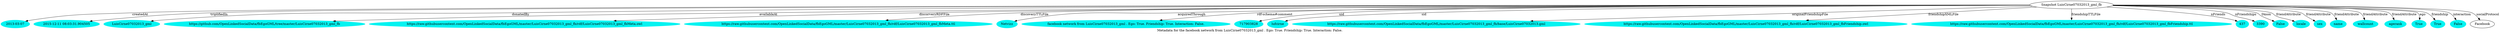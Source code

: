 digraph  {
	graph [label="Metadata for the facebook network from LuisCirne07032013_gml . Ego: True. Friendship: True. Interaction: False."];
	node [label="\N"];
	237	 [color="#02F3F1",
		label="2013-03-07",
		style=filled];
	"Snapshot LuisCirne07032013_gml_fb" -> 237	 [label=createdAt];
	238	 [color="#02F3F1",
		label="2015-12-11 08:03:31.904505",
		style=filled];
	"Snapshot LuisCirne07032013_gml_fb" -> 238	 [label=triplifiedIn];
	239	 [color="#02F3F1",
		label=LuisCirne07032013_gml,
		style=filled];
	"Snapshot LuisCirne07032013_gml_fb" -> 239	 [label=donatedBy];
	240	 [color="#02F3F1",
		label="https://github.com/OpenLinkedSocialData/fbEgoGML/tree/master/LuisCirne07032013_gml_fb",
		style=filled];
	"Snapshot LuisCirne07032013_gml_fb" -> 240	 [label=availableAt];
	241	 [color="#02F3F1",
		label="https://raw.githubusercontent.com/OpenLinkedSocialData/fbEgoGML/master/LuisCirne07032013_gml_fb/rdf/LuisCirne07032013_gml_fbMeta.owl",
		style=filled];
	"Snapshot LuisCirne07032013_gml_fb" -> 241	 [label=discorveryRDFFile];
	242	 [color="#02F3F1",
		label="https://raw.githubusercontent.com/OpenLinkedSocialData/fbEgoGML/master/LuisCirne07032013_gml_fb/rdf/LuisCirne07032013_gml_fbMeta.ttl",
		style=filled];
	"Snapshot LuisCirne07032013_gml_fb" -> 242	 [label=discoveryTTLFile];
	243	 [color="#02F3F1",
		label=Netvizz,
		style=filled];
	"Snapshot LuisCirne07032013_gml_fb" -> 243	 [label=acquiredThrough];
	244	 [color="#02F3F1",
		label="facebook network from LuisCirne07032013_gml . Ego: True. Friendship: True. Interaction: False.",
		style=filled];
	"Snapshot LuisCirne07032013_gml_fb" -> 244	 [label="rdf-schema#comment"];
	245	 [color="#02F3F1",
		label=717903828,
		style=filled];
	"Snapshot LuisCirne07032013_gml_fb" -> 245	 [label=uid];
	246	 [color="#02F3F1",
		label=lufcirne,
		style=filled];
	"Snapshot LuisCirne07032013_gml_fb" -> 246	 [label=sid];
	247	 [color="#02F3F1",
		label="https://raw.githubusercontent.com/OpenLinkedSocialData/fbEgoGML/master/LuisCirne07032013_gml_fb/base/LuisCirne07032013.gml",
		style=filled];
	"Snapshot LuisCirne07032013_gml_fb" -> 247	 [label=originalFriendshipFile];
	248	 [color="#02F3F1",
		label="https://raw.githubusercontent.com/OpenLinkedSocialData/fbEgoGML/master/LuisCirne07032013_gml_fb/rdf/LuisCirne07032013_gml_fbFriendship.owl",
		style=filled];
	"Snapshot LuisCirne07032013_gml_fb" -> 248	 [label=friendshipXMLFile];
	249	 [color="#02F3F1",
		label="https://raw.githubusercontent.com/OpenLinkedSocialData/fbEgoGML/master/LuisCirne07032013_gml_fb/rdf/LuisCirne07032013_gml_fbFriendship.ttl",
		style=filled];
	"Snapshot LuisCirne07032013_gml_fb" -> 249	 [label=friendshipTTLFile];
	250	 [color="#02F3F1",
		label=437,
		style=filled];
	"Snapshot LuisCirne07032013_gml_fb" -> 250	 [label=nFriends];
	251	 [color="#02F3F1",
		label=3390,
		style=filled];
	"Snapshot LuisCirne07032013_gml_fb" -> 251	 [label=nFriendships];
	252	 [color="#02F3F1",
		label=False,
		style=filled];
	"Snapshot LuisCirne07032013_gml_fb" -> 252	 [label=fAnon];
	253	 [color="#02F3F1",
		label=locale,
		style=filled];
	"Snapshot LuisCirne07032013_gml_fb" -> 253	 [label=friendAttribute];
	254	 [color="#02F3F1",
		label=sex,
		style=filled];
	"Snapshot LuisCirne07032013_gml_fb" -> 254	 [label=friendAttribute];
	255	 [color="#02F3F1",
		label=name,
		style=filled];
	"Snapshot LuisCirne07032013_gml_fb" -> 255	 [label=friendAttribute];
	256	 [color="#02F3F1",
		label=wallcount,
		style=filled];
	"Snapshot LuisCirne07032013_gml_fb" -> 256	 [label=friendAttribute];
	257	 [color="#02F3F1",
		label=agerank,
		style=filled];
	"Snapshot LuisCirne07032013_gml_fb" -> 257	 [label=friendAttribute];
	258	 [color="#02F3F1",
		label=True,
		style=filled];
	"Snapshot LuisCirne07032013_gml_fb" -> 258	 [label=ego];
	259	 [color="#02F3F1",
		label=True,
		style=filled];
	"Snapshot LuisCirne07032013_gml_fb" -> 259	 [label=friendship];
	260	 [color="#02F3F1",
		label=False,
		style=filled];
	"Snapshot LuisCirne07032013_gml_fb" -> 260	 [label=interaction];
	"Snapshot LuisCirne07032013_gml_fb" -> Facebook	 [label=socialProtocol];
}
